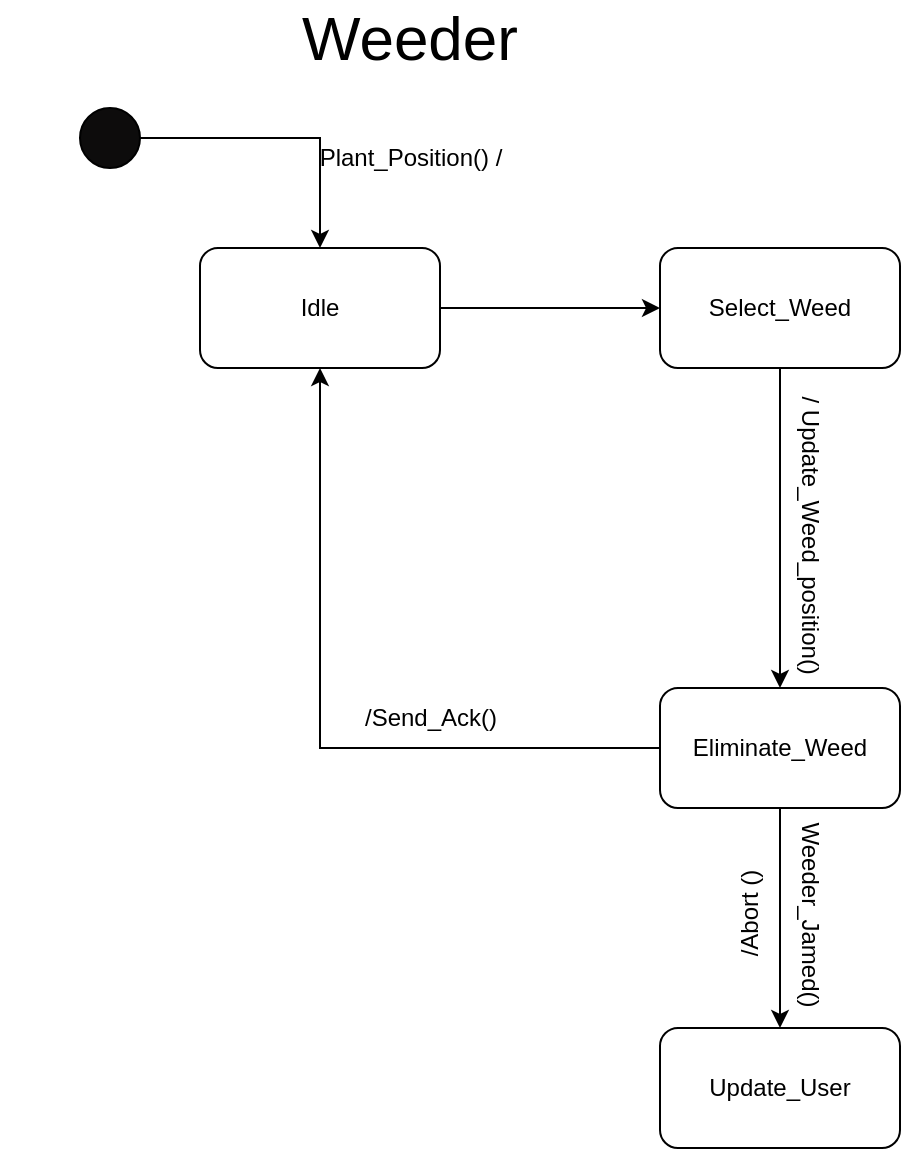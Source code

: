 <mxfile version="21.5.0" type="device">
  <diagram id="AidtiB8Hg66_8Er9h4OS" name="Page-1">
    <mxGraphModel dx="875" dy="514" grid="1" gridSize="10" guides="1" tooltips="1" connect="1" arrows="1" fold="1" page="1" pageScale="1" pageWidth="850" pageHeight="1100" math="0" shadow="0">
      <root>
        <mxCell id="0" />
        <mxCell id="1" parent="0" />
        <mxCell id="J8Ywtb4oWd87hStIpKOv-12" value="Weeder" style="text;html=1;strokeColor=none;fillColor=none;align=center;verticalAlign=middle;whiteSpace=wrap;rounded=0;fontSize=31;" vertex="1" parent="1">
          <mxGeometry x="30" y="40" width="410" height="30" as="geometry" />
        </mxCell>
        <mxCell id="J8Ywtb4oWd87hStIpKOv-13" value="Idle" style="rounded=1;whiteSpace=wrap;html=1;" vertex="1" parent="1">
          <mxGeometry x="130" y="160" width="120" height="60" as="geometry" />
        </mxCell>
        <mxCell id="J8Ywtb4oWd87hStIpKOv-15" style="edgeStyle=orthogonalEdgeStyle;rounded=0;orthogonalLoop=1;jettySize=auto;html=1;entryX=0.5;entryY=0;entryDx=0;entryDy=0;" edge="1" parent="1" source="J8Ywtb4oWd87hStIpKOv-14" target="J8Ywtb4oWd87hStIpKOv-13">
          <mxGeometry relative="1" as="geometry" />
        </mxCell>
        <mxCell id="J8Ywtb4oWd87hStIpKOv-14" value="" style="ellipse;whiteSpace=wrap;html=1;aspect=fixed;fillColor=#0d0c0c;" vertex="1" parent="1">
          <mxGeometry x="70" y="90" width="30" height="30" as="geometry" />
        </mxCell>
        <mxCell id="J8Ywtb4oWd87hStIpKOv-16" value="Plant_Position() /" style="text;html=1;align=center;verticalAlign=middle;resizable=0;points=[];autosize=1;strokeColor=none;fillColor=none;" vertex="1" parent="1">
          <mxGeometry x="180" y="100" width="110" height="30" as="geometry" />
        </mxCell>
        <mxCell id="J8Ywtb4oWd87hStIpKOv-19" value="Select_Weed" style="rounded=1;whiteSpace=wrap;html=1;" vertex="1" parent="1">
          <mxGeometry x="360" y="160" width="120" height="60" as="geometry" />
        </mxCell>
        <mxCell id="J8Ywtb4oWd87hStIpKOv-27" style="edgeStyle=orthogonalEdgeStyle;rounded=0;orthogonalLoop=1;jettySize=auto;html=1;" edge="1" parent="1" source="J8Ywtb4oWd87hStIpKOv-20" target="J8Ywtb4oWd87hStIpKOv-26">
          <mxGeometry relative="1" as="geometry" />
        </mxCell>
        <mxCell id="J8Ywtb4oWd87hStIpKOv-20" value="Eliminate_Weed" style="rounded=1;whiteSpace=wrap;html=1;" vertex="1" parent="1">
          <mxGeometry x="360" y="380" width="120" height="60" as="geometry" />
        </mxCell>
        <mxCell id="J8Ywtb4oWd87hStIpKOv-21" value="" style="endArrow=classic;html=1;rounded=0;exitX=1;exitY=0.5;exitDx=0;exitDy=0;entryX=0;entryY=0.5;entryDx=0;entryDy=0;" edge="1" parent="1" source="J8Ywtb4oWd87hStIpKOv-13" target="J8Ywtb4oWd87hStIpKOv-19">
          <mxGeometry width="50" height="50" relative="1" as="geometry">
            <mxPoint x="400" y="260" as="sourcePoint" />
            <mxPoint x="450" y="210" as="targetPoint" />
          </mxGeometry>
        </mxCell>
        <mxCell id="J8Ywtb4oWd87hStIpKOv-22" value="" style="endArrow=classic;html=1;rounded=0;exitX=0.5;exitY=1;exitDx=0;exitDy=0;" edge="1" parent="1" source="J8Ywtb4oWd87hStIpKOv-19" target="J8Ywtb4oWd87hStIpKOv-20">
          <mxGeometry width="50" height="50" relative="1" as="geometry">
            <mxPoint x="400" y="260" as="sourcePoint" />
            <mxPoint x="450" y="210" as="targetPoint" />
          </mxGeometry>
        </mxCell>
        <mxCell id="J8Ywtb4oWd87hStIpKOv-23" value="" style="endArrow=classic;html=1;rounded=0;exitX=0;exitY=0.5;exitDx=0;exitDy=0;entryX=0.5;entryY=1;entryDx=0;entryDy=0;" edge="1" parent="1" source="J8Ywtb4oWd87hStIpKOv-20" target="J8Ywtb4oWd87hStIpKOv-13">
          <mxGeometry width="50" height="50" relative="1" as="geometry">
            <mxPoint x="400" y="260" as="sourcePoint" />
            <mxPoint x="450" y="210" as="targetPoint" />
            <Array as="points">
              <mxPoint x="190" y="410" />
              <mxPoint x="190" y="380" />
            </Array>
          </mxGeometry>
        </mxCell>
        <mxCell id="J8Ywtb4oWd87hStIpKOv-24" value="/ Update_Weed_position()&amp;nbsp;" style="text;html=1;align=center;verticalAlign=middle;resizable=0;points=[];autosize=1;strokeColor=none;fillColor=none;rotation=90;" vertex="1" parent="1">
          <mxGeometry x="350" y="290" width="170" height="30" as="geometry" />
        </mxCell>
        <mxCell id="J8Ywtb4oWd87hStIpKOv-25" value="/Send_Ack()" style="text;html=1;align=center;verticalAlign=middle;resizable=0;points=[];autosize=1;strokeColor=none;fillColor=none;" vertex="1" parent="1">
          <mxGeometry x="200" y="380" width="90" height="30" as="geometry" />
        </mxCell>
        <mxCell id="J8Ywtb4oWd87hStIpKOv-26" value="Update_User" style="rounded=1;whiteSpace=wrap;html=1;" vertex="1" parent="1">
          <mxGeometry x="360" y="550" width="120" height="60" as="geometry" />
        </mxCell>
        <mxCell id="J8Ywtb4oWd87hStIpKOv-28" value="Weeder_Jamed()" style="text;html=1;align=center;verticalAlign=middle;resizable=0;points=[];autosize=1;strokeColor=none;fillColor=none;rotation=90;" vertex="1" parent="1">
          <mxGeometry x="375" y="478" width="120" height="30" as="geometry" />
        </mxCell>
        <mxCell id="J8Ywtb4oWd87hStIpKOv-29" value="/Abort ()" style="text;html=1;align=center;verticalAlign=middle;resizable=0;points=[];autosize=1;strokeColor=none;fillColor=none;rotation=270;" vertex="1" parent="1">
          <mxGeometry x="370" y="478" width="70" height="30" as="geometry" />
        </mxCell>
      </root>
    </mxGraphModel>
  </diagram>
</mxfile>
